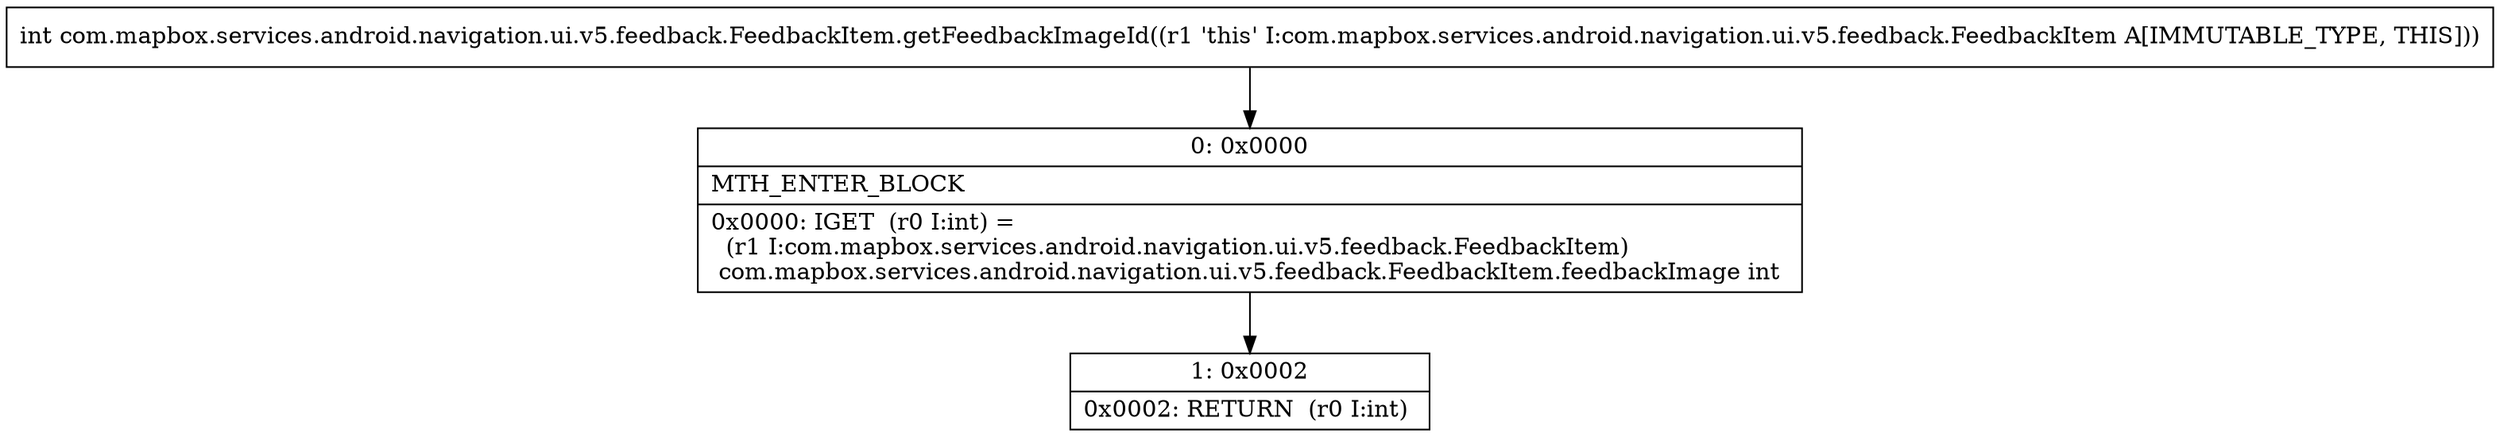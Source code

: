 digraph "CFG forcom.mapbox.services.android.navigation.ui.v5.feedback.FeedbackItem.getFeedbackImageId()I" {
Node_0 [shape=record,label="{0\:\ 0x0000|MTH_ENTER_BLOCK\l|0x0000: IGET  (r0 I:int) = \l  (r1 I:com.mapbox.services.android.navigation.ui.v5.feedback.FeedbackItem)\l com.mapbox.services.android.navigation.ui.v5.feedback.FeedbackItem.feedbackImage int \l}"];
Node_1 [shape=record,label="{1\:\ 0x0002|0x0002: RETURN  (r0 I:int) \l}"];
MethodNode[shape=record,label="{int com.mapbox.services.android.navigation.ui.v5.feedback.FeedbackItem.getFeedbackImageId((r1 'this' I:com.mapbox.services.android.navigation.ui.v5.feedback.FeedbackItem A[IMMUTABLE_TYPE, THIS])) }"];
MethodNode -> Node_0;
Node_0 -> Node_1;
}

